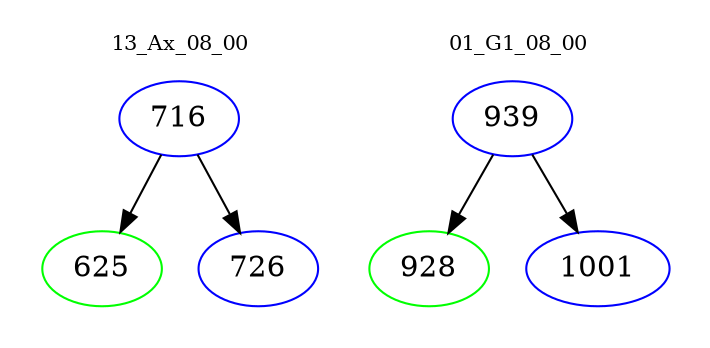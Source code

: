 digraph{
subgraph cluster_0 {
color = white
label = "13_Ax_08_00";
fontsize=10;
T0_716 [label="716", color="blue"]
T0_716 -> T0_625 [color="black"]
T0_625 [label="625", color="green"]
T0_716 -> T0_726 [color="black"]
T0_726 [label="726", color="blue"]
}
subgraph cluster_1 {
color = white
label = "01_G1_08_00";
fontsize=10;
T1_939 [label="939", color="blue"]
T1_939 -> T1_928 [color="black"]
T1_928 [label="928", color="green"]
T1_939 -> T1_1001 [color="black"]
T1_1001 [label="1001", color="blue"]
}
}

